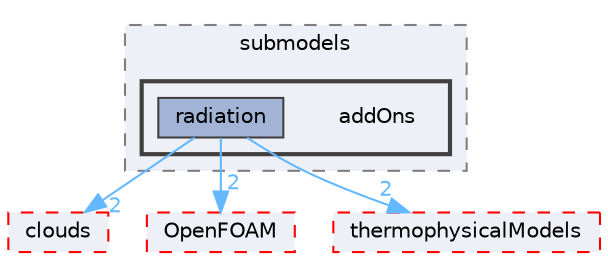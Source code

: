 digraph "src/lagrangian/intermediate/submodels/addOns"
{
 // LATEX_PDF_SIZE
  bgcolor="transparent";
  edge [fontname=Helvetica,fontsize=10,labelfontname=Helvetica,labelfontsize=10];
  node [fontname=Helvetica,fontsize=10,shape=box,height=0.2,width=0.4];
  compound=true
  subgraph clusterdir_825de5f87f0ef3ae7d76ccd6a5458244 {
    graph [ bgcolor="#edf0f7", pencolor="grey50", label="submodels", fontname=Helvetica,fontsize=10 style="filled,dashed", URL="dir_825de5f87f0ef3ae7d76ccd6a5458244.html",tooltip=""]
  subgraph clusterdir_ee148efb195d4501a874bc7e9d32d770 {
    graph [ bgcolor="#edf0f7", pencolor="grey25", label="", fontname=Helvetica,fontsize=10 style="filled,bold", URL="dir_ee148efb195d4501a874bc7e9d32d770.html",tooltip=""]
    dir_ee148efb195d4501a874bc7e9d32d770 [shape=plaintext, label="addOns"];
  dir_3b87b9a19d3874062db082e47470462a [label="radiation", fillcolor="#a2b4d6", color="grey25", style="filled", URL="dir_3b87b9a19d3874062db082e47470462a.html",tooltip=""];
  }
  }
  dir_bdd630a78c14e3d279a2564e7964fc69 [label="clouds", fillcolor="#edf0f7", color="red", style="filled,dashed", URL="dir_bdd630a78c14e3d279a2564e7964fc69.html",tooltip=""];
  dir_c5473ff19b20e6ec4dfe5c310b3778a8 [label="OpenFOAM", fillcolor="#edf0f7", color="red", style="filled,dashed", URL="dir_c5473ff19b20e6ec4dfe5c310b3778a8.html",tooltip=""];
  dir_2778d089ec5c4f66810b11f753867003 [label="thermophysicalModels", fillcolor="#edf0f7", color="red", style="filled,dashed", URL="dir_2778d089ec5c4f66810b11f753867003.html",tooltip=""];
  dir_3b87b9a19d3874062db082e47470462a->dir_2778d089ec5c4f66810b11f753867003 [headlabel="2", labeldistance=1.5 headhref="dir_003170_004022.html" href="dir_003170_004022.html" color="steelblue1" fontcolor="steelblue1"];
  dir_3b87b9a19d3874062db082e47470462a->dir_bdd630a78c14e3d279a2564e7964fc69 [headlabel="2", labeldistance=1.5 headhref="dir_003170_000508.html" href="dir_003170_000508.html" color="steelblue1" fontcolor="steelblue1"];
  dir_3b87b9a19d3874062db082e47470462a->dir_c5473ff19b20e6ec4dfe5c310b3778a8 [headlabel="2", labeldistance=1.5 headhref="dir_003170_002695.html" href="dir_003170_002695.html" color="steelblue1" fontcolor="steelblue1"];
}
